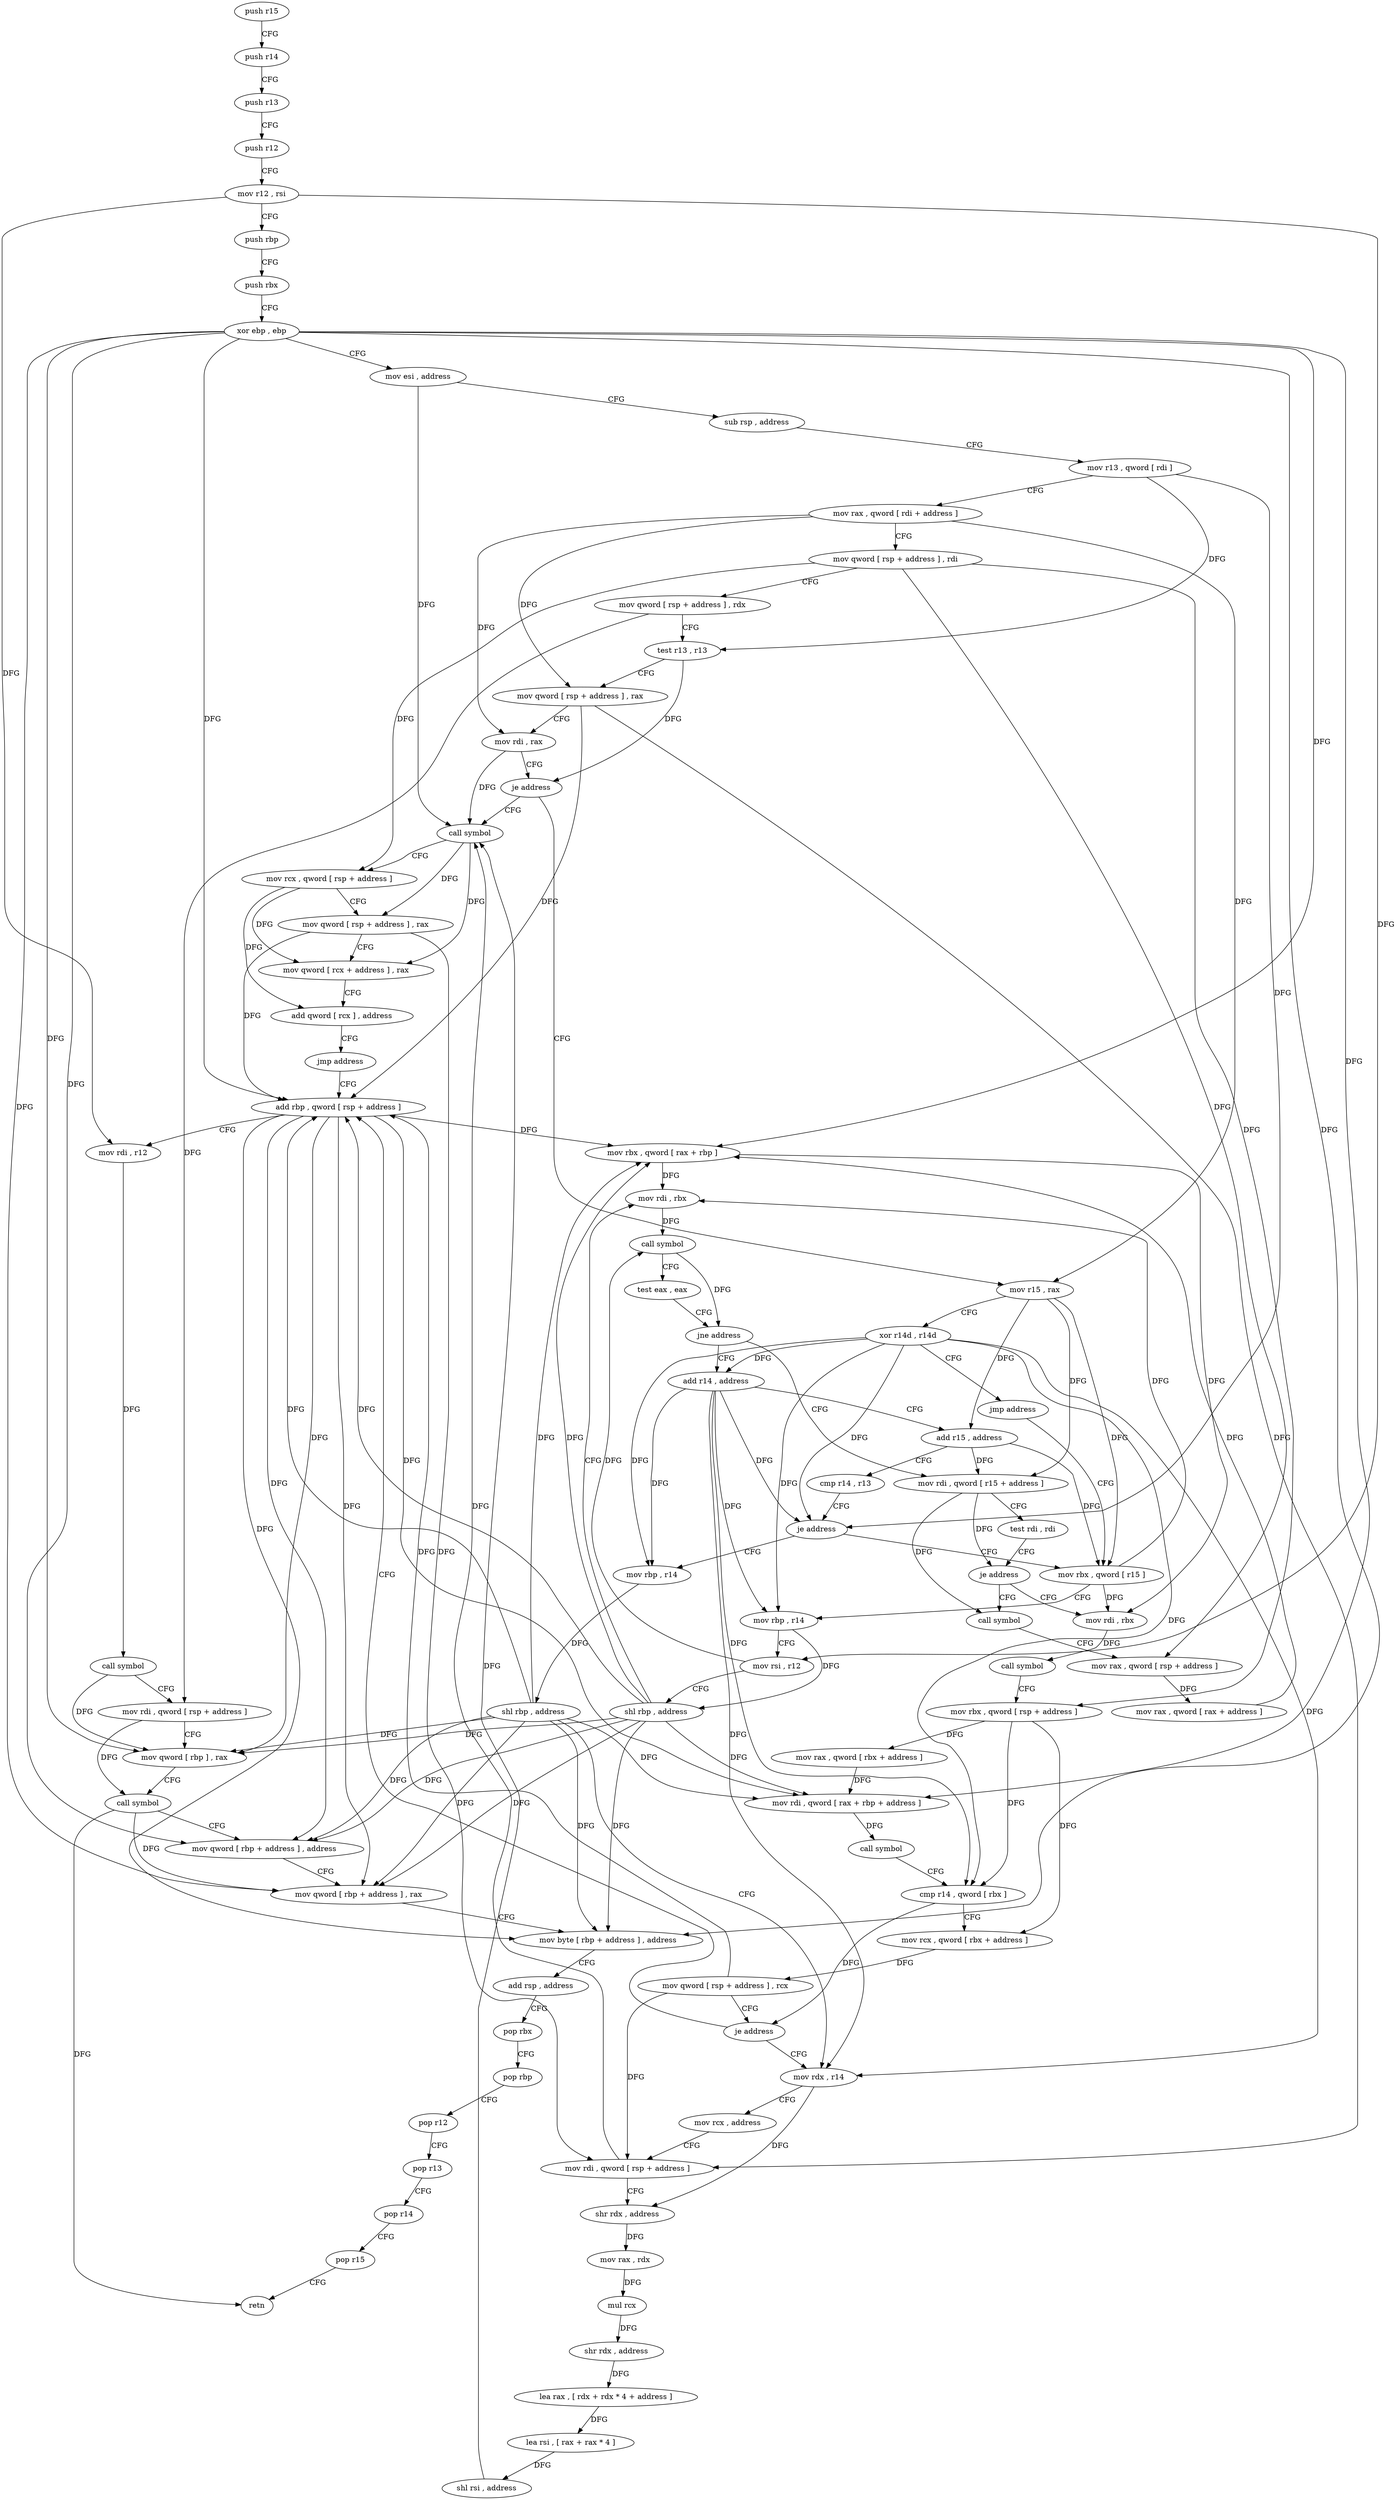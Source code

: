digraph "func" {
"160288" [label = "push r15" ]
"160290" [label = "push r14" ]
"160292" [label = "push r13" ]
"160294" [label = "push r12" ]
"160296" [label = "mov r12 , rsi" ]
"160299" [label = "push rbp" ]
"160300" [label = "push rbx" ]
"160301" [label = "xor ebp , ebp" ]
"160303" [label = "mov esi , address" ]
"160308" [label = "sub rsp , address" ]
"160312" [label = "mov r13 , qword [ rdi ]" ]
"160315" [label = "mov rax , qword [ rdi + address ]" ]
"160319" [label = "mov qword [ rsp + address ] , rdi" ]
"160324" [label = "mov qword [ rsp + address ] , rdx" ]
"160329" [label = "test r13 , r13" ]
"160332" [label = "mov qword [ rsp + address ] , rax" ]
"160337" [label = "mov rdi , rax" ]
"160340" [label = "je address" ]
"160580" [label = "call symbol" ]
"160346" [label = "mov r15 , rax" ]
"160585" [label = "mov rcx , qword [ rsp + address ]" ]
"160590" [label = "mov qword [ rsp + address ] , rax" ]
"160595" [label = "mov qword [ rcx + address ] , rax" ]
"160599" [label = "add qword [ rcx ] , address" ]
"160603" [label = "jmp address" ]
"160470" [label = "add rbp , qword [ rsp + address ]" ]
"160349" [label = "xor r14d , r14d" ]
"160352" [label = "jmp address" ]
"160377" [label = "mov rbx , qword [ r15 ]" ]
"160475" [label = "mov rdi , r12" ]
"160478" [label = "call symbol" ]
"160483" [label = "mov rdi , qword [ rsp + address ]" ]
"160488" [label = "mov qword [ rbp ] , rax" ]
"160492" [label = "call symbol" ]
"160497" [label = "mov qword [ rbp + address ] , address" ]
"160505" [label = "mov qword [ rbp + address ] , rax" ]
"160509" [label = "mov byte [ rbp + address ] , address" ]
"160513" [label = "add rsp , address" ]
"160517" [label = "pop rbx" ]
"160518" [label = "pop rbp" ]
"160519" [label = "pop r12" ]
"160521" [label = "pop r13" ]
"160523" [label = "pop r14" ]
"160525" [label = "pop r15" ]
"160527" [label = "retn" ]
"160380" [label = "mov rbp , r14" ]
"160383" [label = "mov rsi , r12" ]
"160386" [label = "shl rbp , address" ]
"160390" [label = "mov rdi , rbx" ]
"160393" [label = "call symbol" ]
"160398" [label = "test eax , eax" ]
"160400" [label = "jne address" ]
"160360" [label = "add r14 , address" ]
"160402" [label = "mov rdi , qword [ r15 + address ]" ]
"160364" [label = "add r15 , address" ]
"160368" [label = "cmp r14 , r13" ]
"160371" [label = "je address" ]
"160528" [label = "mov rbp , r14" ]
"160406" [label = "test rdi , rdi" ]
"160409" [label = "je address" ]
"160429" [label = "mov rdi , rbx" ]
"160411" [label = "call symbol" ]
"160531" [label = "shl rbp , address" ]
"160535" [label = "mov rdx , r14" ]
"160432" [label = "call symbol" ]
"160437" [label = "mov rbx , qword [ rsp + address ]" ]
"160442" [label = "mov rax , qword [ rbx + address ]" ]
"160446" [label = "mov rdi , qword [ rax + rbp + address ]" ]
"160451" [label = "call symbol" ]
"160456" [label = "cmp r14 , qword [ rbx ]" ]
"160459" [label = "mov rcx , qword [ rbx + address ]" ]
"160463" [label = "mov qword [ rsp + address ] , rcx" ]
"160468" [label = "je address" ]
"160416" [label = "mov rax , qword [ rsp + address ]" ]
"160421" [label = "mov rax , qword [ rax + address ]" ]
"160425" [label = "mov rbx , qword [ rax + rbp ]" ]
"160538" [label = "mov rcx , address" ]
"160548" [label = "mov rdi , qword [ rsp + address ]" ]
"160553" [label = "shr rdx , address" ]
"160557" [label = "mov rax , rdx" ]
"160560" [label = "mul rcx" ]
"160563" [label = "shr rdx , address" ]
"160567" [label = "lea rax , [ rdx + rdx * 4 + address ]" ]
"160572" [label = "lea rsi , [ rax + rax * 4 ]" ]
"160576" [label = "shl rsi , address" ]
"160288" -> "160290" [ label = "CFG" ]
"160290" -> "160292" [ label = "CFG" ]
"160292" -> "160294" [ label = "CFG" ]
"160294" -> "160296" [ label = "CFG" ]
"160296" -> "160299" [ label = "CFG" ]
"160296" -> "160475" [ label = "DFG" ]
"160296" -> "160383" [ label = "DFG" ]
"160299" -> "160300" [ label = "CFG" ]
"160300" -> "160301" [ label = "CFG" ]
"160301" -> "160303" [ label = "CFG" ]
"160301" -> "160470" [ label = "DFG" ]
"160301" -> "160488" [ label = "DFG" ]
"160301" -> "160497" [ label = "DFG" ]
"160301" -> "160505" [ label = "DFG" ]
"160301" -> "160509" [ label = "DFG" ]
"160301" -> "160446" [ label = "DFG" ]
"160301" -> "160425" [ label = "DFG" ]
"160303" -> "160308" [ label = "CFG" ]
"160303" -> "160580" [ label = "DFG" ]
"160308" -> "160312" [ label = "CFG" ]
"160312" -> "160315" [ label = "CFG" ]
"160312" -> "160329" [ label = "DFG" ]
"160312" -> "160371" [ label = "DFG" ]
"160315" -> "160319" [ label = "CFG" ]
"160315" -> "160332" [ label = "DFG" ]
"160315" -> "160337" [ label = "DFG" ]
"160315" -> "160346" [ label = "DFG" ]
"160319" -> "160324" [ label = "CFG" ]
"160319" -> "160585" [ label = "DFG" ]
"160319" -> "160437" [ label = "DFG" ]
"160319" -> "160416" [ label = "DFG" ]
"160324" -> "160329" [ label = "CFG" ]
"160324" -> "160483" [ label = "DFG" ]
"160329" -> "160332" [ label = "CFG" ]
"160329" -> "160340" [ label = "DFG" ]
"160332" -> "160337" [ label = "CFG" ]
"160332" -> "160470" [ label = "DFG" ]
"160332" -> "160548" [ label = "DFG" ]
"160337" -> "160340" [ label = "CFG" ]
"160337" -> "160580" [ label = "DFG" ]
"160340" -> "160580" [ label = "CFG" ]
"160340" -> "160346" [ label = "CFG" ]
"160580" -> "160585" [ label = "CFG" ]
"160580" -> "160590" [ label = "DFG" ]
"160580" -> "160595" [ label = "DFG" ]
"160346" -> "160349" [ label = "CFG" ]
"160346" -> "160377" [ label = "DFG" ]
"160346" -> "160364" [ label = "DFG" ]
"160346" -> "160402" [ label = "DFG" ]
"160585" -> "160590" [ label = "CFG" ]
"160585" -> "160595" [ label = "DFG" ]
"160585" -> "160599" [ label = "DFG" ]
"160590" -> "160595" [ label = "CFG" ]
"160590" -> "160470" [ label = "DFG" ]
"160590" -> "160548" [ label = "DFG" ]
"160595" -> "160599" [ label = "CFG" ]
"160599" -> "160603" [ label = "CFG" ]
"160603" -> "160470" [ label = "CFG" ]
"160470" -> "160475" [ label = "CFG" ]
"160470" -> "160488" [ label = "DFG" ]
"160470" -> "160497" [ label = "DFG" ]
"160470" -> "160505" [ label = "DFG" ]
"160470" -> "160509" [ label = "DFG" ]
"160470" -> "160446" [ label = "DFG" ]
"160470" -> "160425" [ label = "DFG" ]
"160349" -> "160352" [ label = "CFG" ]
"160349" -> "160380" [ label = "DFG" ]
"160349" -> "160360" [ label = "DFG" ]
"160349" -> "160371" [ label = "DFG" ]
"160349" -> "160528" [ label = "DFG" ]
"160349" -> "160456" [ label = "DFG" ]
"160349" -> "160535" [ label = "DFG" ]
"160352" -> "160377" [ label = "CFG" ]
"160377" -> "160380" [ label = "CFG" ]
"160377" -> "160390" [ label = "DFG" ]
"160377" -> "160429" [ label = "DFG" ]
"160475" -> "160478" [ label = "DFG" ]
"160478" -> "160483" [ label = "CFG" ]
"160478" -> "160488" [ label = "DFG" ]
"160483" -> "160488" [ label = "CFG" ]
"160483" -> "160492" [ label = "DFG" ]
"160488" -> "160492" [ label = "CFG" ]
"160492" -> "160497" [ label = "CFG" ]
"160492" -> "160505" [ label = "DFG" ]
"160492" -> "160527" [ label = "DFG" ]
"160497" -> "160505" [ label = "CFG" ]
"160505" -> "160509" [ label = "CFG" ]
"160509" -> "160513" [ label = "CFG" ]
"160513" -> "160517" [ label = "CFG" ]
"160517" -> "160518" [ label = "CFG" ]
"160518" -> "160519" [ label = "CFG" ]
"160519" -> "160521" [ label = "CFG" ]
"160521" -> "160523" [ label = "CFG" ]
"160523" -> "160525" [ label = "CFG" ]
"160525" -> "160527" [ label = "CFG" ]
"160380" -> "160383" [ label = "CFG" ]
"160380" -> "160386" [ label = "DFG" ]
"160383" -> "160386" [ label = "CFG" ]
"160383" -> "160393" [ label = "DFG" ]
"160386" -> "160390" [ label = "CFG" ]
"160386" -> "160497" [ label = "DFG" ]
"160386" -> "160509" [ label = "DFG" ]
"160386" -> "160470" [ label = "DFG" ]
"160386" -> "160488" [ label = "DFG" ]
"160386" -> "160505" [ label = "DFG" ]
"160386" -> "160446" [ label = "DFG" ]
"160386" -> "160425" [ label = "DFG" ]
"160390" -> "160393" [ label = "DFG" ]
"160393" -> "160398" [ label = "CFG" ]
"160393" -> "160400" [ label = "DFG" ]
"160398" -> "160400" [ label = "CFG" ]
"160400" -> "160360" [ label = "CFG" ]
"160400" -> "160402" [ label = "CFG" ]
"160360" -> "160364" [ label = "CFG" ]
"160360" -> "160380" [ label = "DFG" ]
"160360" -> "160371" [ label = "DFG" ]
"160360" -> "160528" [ label = "DFG" ]
"160360" -> "160456" [ label = "DFG" ]
"160360" -> "160535" [ label = "DFG" ]
"160402" -> "160406" [ label = "CFG" ]
"160402" -> "160409" [ label = "DFG" ]
"160402" -> "160411" [ label = "DFG" ]
"160364" -> "160368" [ label = "CFG" ]
"160364" -> "160377" [ label = "DFG" ]
"160364" -> "160402" [ label = "DFG" ]
"160368" -> "160371" [ label = "CFG" ]
"160371" -> "160528" [ label = "CFG" ]
"160371" -> "160377" [ label = "CFG" ]
"160528" -> "160531" [ label = "DFG" ]
"160406" -> "160409" [ label = "CFG" ]
"160409" -> "160429" [ label = "CFG" ]
"160409" -> "160411" [ label = "CFG" ]
"160429" -> "160432" [ label = "DFG" ]
"160411" -> "160416" [ label = "CFG" ]
"160531" -> "160535" [ label = "CFG" ]
"160531" -> "160497" [ label = "DFG" ]
"160531" -> "160509" [ label = "DFG" ]
"160531" -> "160470" [ label = "DFG" ]
"160531" -> "160488" [ label = "DFG" ]
"160531" -> "160505" [ label = "DFG" ]
"160531" -> "160446" [ label = "DFG" ]
"160531" -> "160425" [ label = "DFG" ]
"160535" -> "160538" [ label = "CFG" ]
"160535" -> "160553" [ label = "DFG" ]
"160432" -> "160437" [ label = "CFG" ]
"160437" -> "160442" [ label = "DFG" ]
"160437" -> "160456" [ label = "DFG" ]
"160437" -> "160459" [ label = "DFG" ]
"160442" -> "160446" [ label = "DFG" ]
"160446" -> "160451" [ label = "DFG" ]
"160451" -> "160456" [ label = "CFG" ]
"160456" -> "160459" [ label = "CFG" ]
"160456" -> "160468" [ label = "DFG" ]
"160459" -> "160463" [ label = "DFG" ]
"160463" -> "160468" [ label = "CFG" ]
"160463" -> "160470" [ label = "DFG" ]
"160463" -> "160548" [ label = "DFG" ]
"160468" -> "160535" [ label = "CFG" ]
"160468" -> "160470" [ label = "CFG" ]
"160416" -> "160421" [ label = "DFG" ]
"160421" -> "160425" [ label = "DFG" ]
"160425" -> "160429" [ label = "DFG" ]
"160425" -> "160390" [ label = "DFG" ]
"160538" -> "160548" [ label = "CFG" ]
"160548" -> "160553" [ label = "CFG" ]
"160548" -> "160580" [ label = "DFG" ]
"160553" -> "160557" [ label = "DFG" ]
"160557" -> "160560" [ label = "DFG" ]
"160560" -> "160563" [ label = "DFG" ]
"160563" -> "160567" [ label = "DFG" ]
"160567" -> "160572" [ label = "DFG" ]
"160572" -> "160576" [ label = "DFG" ]
"160576" -> "160580" [ label = "DFG" ]
}
